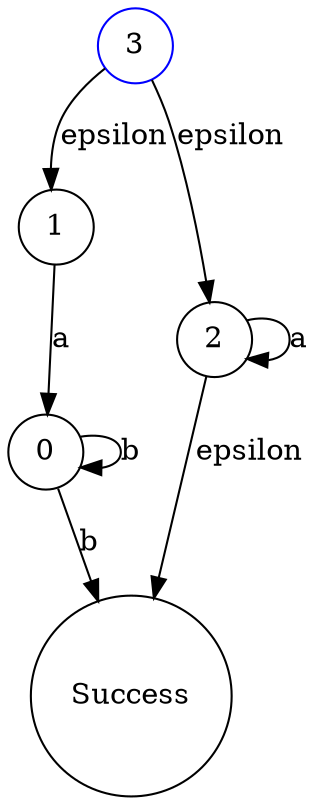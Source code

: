 digraph TestCase4 { 0 [shape=circle,label="0",color="#000000"]; 1 [shape=circle,label="1",color="#000000"]; 2 [shape=circle,label="2",color="#000000"]; 3 [shape=circle,label="3",color="#0000FF"]; 4 [shape=circle,label="Success",color="#000000"]; 0 -> 0[label="b"]; 0 -> 4[label="b"]; 1 -> 0[label="a"]; 2 -> 2[label="a"]; 2 -> 4[label="epsilon"]; 3 -> 1[label="epsilon"]; 3 -> 2[label="epsilon"]; }